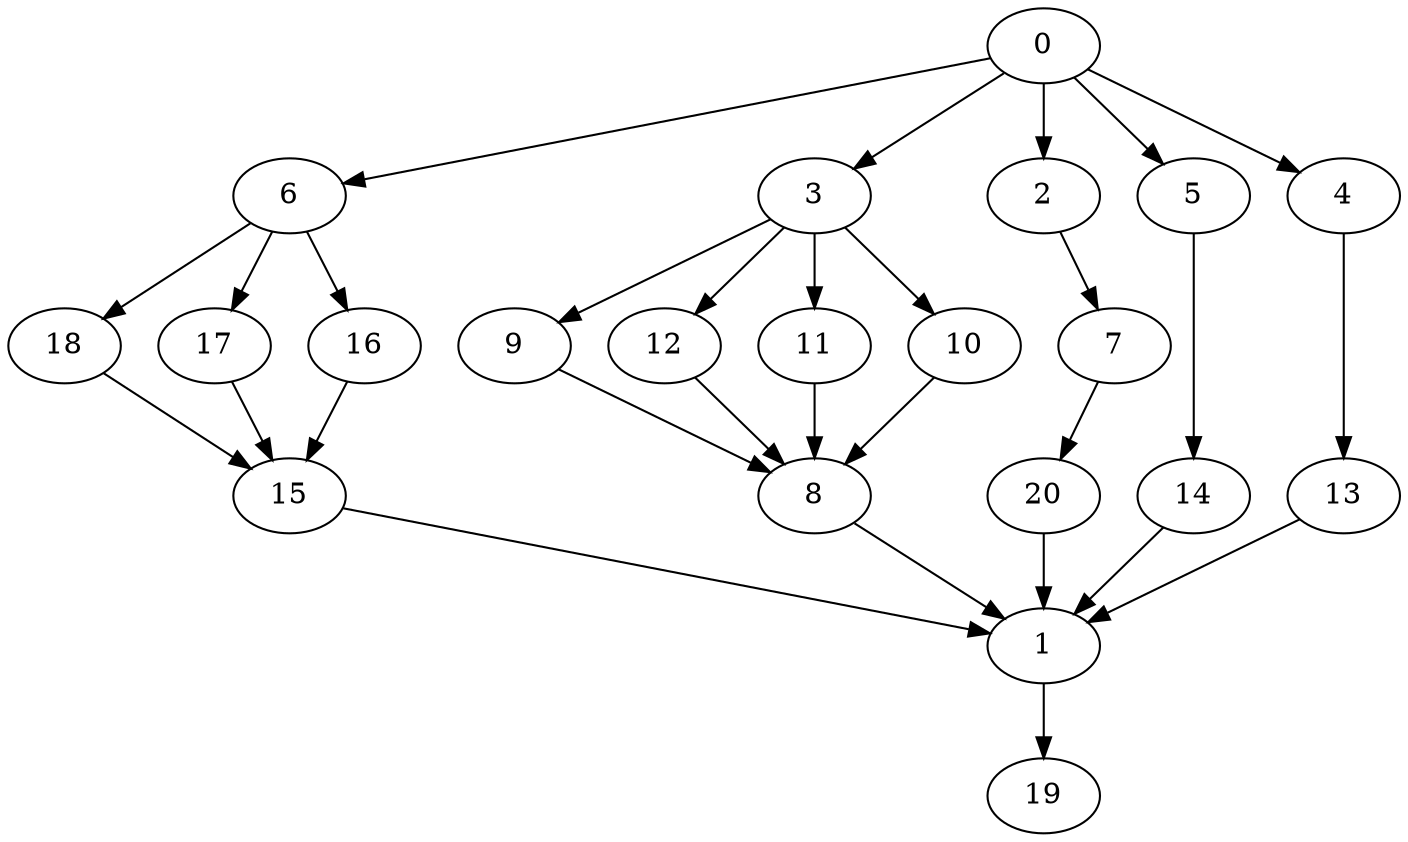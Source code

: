 digraph "SeriesParallel-MaxBf-5_Nodes_21_CCR_9.98_WeightType_Random#1" {
	graph ["Duplicate states"=0,
		GraphType=S_P,
		"Max states in OPEN"=0,
		Modes="120000ms; topo-ordered tasks, ; Pruning: task equivalence, fixed order ready list, ; F-value: ; Optimisation: best schedule length (\
SL) optimisation on equal, ",
		NumberOfTasks=21,
		"Pruned using list schedule length"=5348460,
		"States removed from OPEN"=0,
		TargetSystem="Homogeneous-2",
		"Time to schedule (ms)"=4081,
		"Total idle time"=20,
		"Total schedule length"=100,
		"Total sequential time"=130,
		"Total states created"=9962983
	];
	0	["Finish time"=4,
		Processor=0,
		"Start time"=0,
		Weight=4];
	6	["Finish time"=25,
		Processor=1,
		"Start time"=20,
		Weight=5];
	0 -> 6	[Weight=16];
	3	["Finish time"=21,
		Processor=0,
		"Start time"=16,
		Weight=5];
	0 -> 3	[Weight=78];
	2	["Finish time"=71,
		Processor=1,
		"Start time"=68,
		Weight=3];
	0 -> 2	[Weight=54];
	5	["Finish time"=13,
		Processor=0,
		"Start time"=4,
		Weight=9];
	0 -> 5	[Weight=54];
	4	["Finish time"=61,
		Processor=1,
		"Start time"=54,
		Weight=7];
	0 -> 4	[Weight=47];
	18	["Finish time"=48,
		Processor=1,
		"Start time"=38,
		Weight=10];
	6 -> 18	[Weight=78];
	17	["Finish time"=38,
		Processor=1,
		"Start time"=32,
		Weight=6];
	6 -> 17	[Weight=23];
	16	["Finish time"=32,
		Processor=1,
		"Start time"=25,
		Weight=7];
	6 -> 16	[Weight=31];
	9	["Finish time"=24,
		Processor=0,
		"Start time"=21,
		Weight=3];
	3 -> 9	[Weight=78];
	12	["Finish time"=43,
		Processor=0,
		"Start time"=33,
		Weight=10];
	3 -> 12	[Weight=23];
	11	["Finish time"=33,
		Processor=0,
		"Start time"=28,
		Weight=5];
	3 -> 11	[Weight=31];
	10	["Finish time"=28,
		Processor=0,
		"Start time"=24,
		Weight=4];
	3 -> 10	[Weight=54];
	7	["Finish time"=77,
		Processor=1,
		"Start time"=71,
		Weight=6];
	2 -> 7	[Weight=39];
	15	["Finish time"=54,
		Processor=1,
		"Start time"=48,
		Weight=6];
	18 -> 15	[Weight=78];
	14	["Finish time"=16,
		Processor=0,
		"Start time"=13,
		Weight=3];
	5 -> 14	[Weight=70];
	13	["Finish time"=68,
		Processor=1,
		"Start time"=61,
		Weight=7];
	4 -> 13	[Weight=62];
	20	["Finish time"=84,
		Processor=1,
		"Start time"=77,
		Weight=7];
	7 -> 20	[Weight=54];
	17 -> 15	[Weight=23];
	16 -> 15	[Weight=16];
	8	["Finish time"=50,
		Processor=0,
		"Start time"=43,
		Weight=7];
	9 -> 8	[Weight=47];
	12 -> 8	[Weight=23];
	1	["Finish time"=94,
		Processor=1,
		"Start time"=84,
		Weight=10];
	13 -> 1	[Weight=62];
	15 -> 1	[Weight=62];
	14 -> 1	[Weight=62];
	20 -> 1	[Weight=54];
	11 -> 8	[Weight=16];
	10 -> 8	[Weight=16];
	8 -> 1	[Weight=31];
	19	["Finish time"=100,
		Processor=1,
		"Start time"=94,
		Weight=6];
	1 -> 19	[Weight=16];
}
